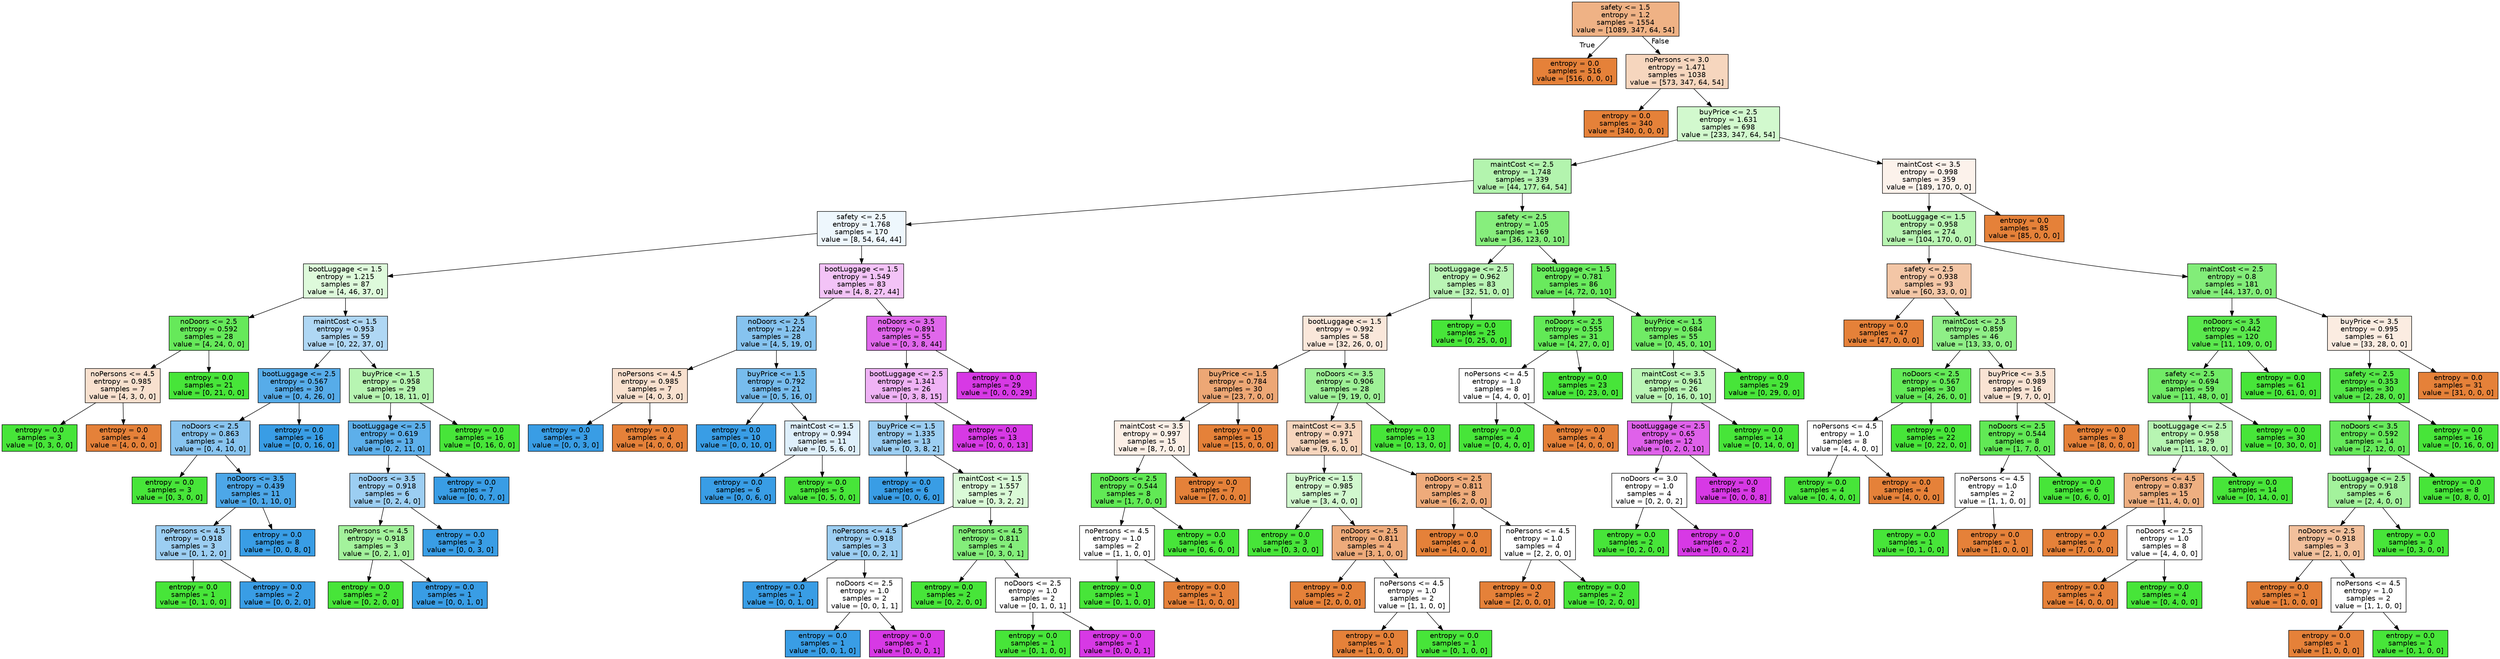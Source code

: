digraph Tree {
node [shape=box, style="filled", color="black", fontname="helvetica"] ;
edge [fontname="helvetica"] ;
0 [label="safety <= 1.5\nentropy = 1.2\nsamples = 1554\nvalue = [1089, 347, 64, 54]", fillcolor="#efb285"] ;
1 [label="entropy = 0.0\nsamples = 516\nvalue = [516, 0, 0, 0]", fillcolor="#e58139"] ;
0 -> 1 [labeldistance=2.5, labelangle=45, headlabel="True"] ;
2 [label="noPersons <= 3.0\nentropy = 1.471\nsamples = 1038\nvalue = [573, 347, 64, 54]", fillcolor="#f6d6be"] ;
0 -> 2 [labeldistance=2.5, labelangle=-45, headlabel="False"] ;
3 [label="entropy = 0.0\nsamples = 340\nvalue = [340, 0, 0, 0]", fillcolor="#e58139"] ;
2 -> 3 ;
4 [label="buyPrice <= 2.5\nentropy = 1.631\nsamples = 698\nvalue = [233, 347, 64, 54]", fillcolor="#d2f9ce"] ;
2 -> 4 ;
5 [label="maintCost <= 2.5\nentropy = 1.748\nsamples = 339\nvalue = [44, 177, 64, 54]", fillcolor="#b3f4ae"] ;
4 -> 5 ;
6 [label="safety <= 2.5\nentropy = 1.768\nsamples = 170\nvalue = [8, 54, 64, 44]", fillcolor="#eef7fd"] ;
5 -> 6 ;
7 [label="bootLuggage <= 1.5\nentropy = 1.215\nsamples = 87\nvalue = [4, 46, 37, 0]", fillcolor="#defadb"] ;
6 -> 7 ;
8 [label="noDoors <= 2.5\nentropy = 0.592\nsamples = 28\nvalue = [4, 24, 0, 0]", fillcolor="#66e95a"] ;
7 -> 8 ;
9 [label="noPersons <= 4.5\nentropy = 0.985\nsamples = 7\nvalue = [4, 3, 0, 0]", fillcolor="#f8e0ce"] ;
8 -> 9 ;
10 [label="entropy = 0.0\nsamples = 3\nvalue = [0, 3, 0, 0]", fillcolor="#47e539"] ;
9 -> 10 ;
11 [label="entropy = 0.0\nsamples = 4\nvalue = [4, 0, 0, 0]", fillcolor="#e58139"] ;
9 -> 11 ;
12 [label="entropy = 0.0\nsamples = 21\nvalue = [0, 21, 0, 0]", fillcolor="#47e539"] ;
8 -> 12 ;
13 [label="maintCost <= 1.5\nentropy = 0.953\nsamples = 59\nvalue = [0, 22, 37, 0]", fillcolor="#afd7f4"] ;
7 -> 13 ;
14 [label="bootLuggage <= 2.5\nentropy = 0.567\nsamples = 30\nvalue = [0, 4, 26, 0]", fillcolor="#57ace9"] ;
13 -> 14 ;
15 [label="noDoors <= 2.5\nentropy = 0.863\nsamples = 14\nvalue = [0, 4, 10, 0]", fillcolor="#88c4ef"] ;
14 -> 15 ;
16 [label="entropy = 0.0\nsamples = 3\nvalue = [0, 3, 0, 0]", fillcolor="#47e539"] ;
15 -> 16 ;
17 [label="noDoors <= 3.5\nentropy = 0.439\nsamples = 11\nvalue = [0, 1, 10, 0]", fillcolor="#4da7e8"] ;
15 -> 17 ;
18 [label="noPersons <= 4.5\nentropy = 0.918\nsamples = 3\nvalue = [0, 1, 2, 0]", fillcolor="#9ccef2"] ;
17 -> 18 ;
19 [label="entropy = 0.0\nsamples = 1\nvalue = [0, 1, 0, 0]", fillcolor="#47e539"] ;
18 -> 19 ;
20 [label="entropy = 0.0\nsamples = 2\nvalue = [0, 0, 2, 0]", fillcolor="#399de5"] ;
18 -> 20 ;
21 [label="entropy = 0.0\nsamples = 8\nvalue = [0, 0, 8, 0]", fillcolor="#399de5"] ;
17 -> 21 ;
22 [label="entropy = 0.0\nsamples = 16\nvalue = [0, 0, 16, 0]", fillcolor="#399de5"] ;
14 -> 22 ;
23 [label="buyPrice <= 1.5\nentropy = 0.958\nsamples = 29\nvalue = [0, 18, 11, 0]", fillcolor="#b7f5b2"] ;
13 -> 23 ;
24 [label="bootLuggage <= 2.5\nentropy = 0.619\nsamples = 13\nvalue = [0, 2, 11, 0]", fillcolor="#5dafea"] ;
23 -> 24 ;
25 [label="noDoors <= 3.5\nentropy = 0.918\nsamples = 6\nvalue = [0, 2, 4, 0]", fillcolor="#9ccef2"] ;
24 -> 25 ;
26 [label="noPersons <= 4.5\nentropy = 0.918\nsamples = 3\nvalue = [0, 2, 1, 0]", fillcolor="#a3f29c"] ;
25 -> 26 ;
27 [label="entropy = 0.0\nsamples = 2\nvalue = [0, 2, 0, 0]", fillcolor="#47e539"] ;
26 -> 27 ;
28 [label="entropy = 0.0\nsamples = 1\nvalue = [0, 0, 1, 0]", fillcolor="#399de5"] ;
26 -> 28 ;
29 [label="entropy = 0.0\nsamples = 3\nvalue = [0, 0, 3, 0]", fillcolor="#399de5"] ;
25 -> 29 ;
30 [label="entropy = 0.0\nsamples = 7\nvalue = [0, 0, 7, 0]", fillcolor="#399de5"] ;
24 -> 30 ;
31 [label="entropy = 0.0\nsamples = 16\nvalue = [0, 16, 0, 0]", fillcolor="#47e539"] ;
23 -> 31 ;
32 [label="bootLuggage <= 1.5\nentropy = 1.549\nsamples = 83\nvalue = [4, 8, 27, 44]", fillcolor="#f3c3f7"] ;
6 -> 32 ;
33 [label="noDoors <= 2.5\nentropy = 1.224\nsamples = 28\nvalue = [4, 5, 19, 0]", fillcolor="#86c3ef"] ;
32 -> 33 ;
34 [label="noPersons <= 4.5\nentropy = 0.985\nsamples = 7\nvalue = [4, 0, 3, 0]", fillcolor="#f8e0ce"] ;
33 -> 34 ;
35 [label="entropy = 0.0\nsamples = 3\nvalue = [0, 0, 3, 0]", fillcolor="#399de5"] ;
34 -> 35 ;
36 [label="entropy = 0.0\nsamples = 4\nvalue = [4, 0, 0, 0]", fillcolor="#e58139"] ;
34 -> 36 ;
37 [label="buyPrice <= 1.5\nentropy = 0.792\nsamples = 21\nvalue = [0, 5, 16, 0]", fillcolor="#77bced"] ;
33 -> 37 ;
38 [label="entropy = 0.0\nsamples = 10\nvalue = [0, 0, 10, 0]", fillcolor="#399de5"] ;
37 -> 38 ;
39 [label="maintCost <= 1.5\nentropy = 0.994\nsamples = 11\nvalue = [0, 5, 6, 0]", fillcolor="#deeffb"] ;
37 -> 39 ;
40 [label="entropy = 0.0\nsamples = 6\nvalue = [0, 0, 6, 0]", fillcolor="#399de5"] ;
39 -> 40 ;
41 [label="entropy = 0.0\nsamples = 5\nvalue = [0, 5, 0, 0]", fillcolor="#47e539"] ;
39 -> 41 ;
42 [label="noDoors <= 3.5\nentropy = 0.891\nsamples = 55\nvalue = [0, 3, 8, 44]", fillcolor="#e067eb"] ;
32 -> 42 ;
43 [label="bootLuggage <= 2.5\nentropy = 1.341\nsamples = 26\nvalue = [0, 3, 8, 15]", fillcolor="#efb2f5"] ;
42 -> 43 ;
44 [label="buyPrice <= 1.5\nentropy = 1.335\nsamples = 13\nvalue = [0, 3, 8, 2]", fillcolor="#9ccef2"] ;
43 -> 44 ;
45 [label="entropy = 0.0\nsamples = 6\nvalue = [0, 0, 6, 0]", fillcolor="#399de5"] ;
44 -> 45 ;
46 [label="maintCost <= 1.5\nentropy = 1.557\nsamples = 7\nvalue = [0, 3, 2, 2]", fillcolor="#dafad7"] ;
44 -> 46 ;
47 [label="noPersons <= 4.5\nentropy = 0.918\nsamples = 3\nvalue = [0, 0, 2, 1]", fillcolor="#9ccef2"] ;
46 -> 47 ;
48 [label="entropy = 0.0\nsamples = 1\nvalue = [0, 0, 1, 0]", fillcolor="#399de5"] ;
47 -> 48 ;
49 [label="noDoors <= 2.5\nentropy = 1.0\nsamples = 2\nvalue = [0, 0, 1, 1]", fillcolor="#ffffff"] ;
47 -> 49 ;
50 [label="entropy = 0.0\nsamples = 1\nvalue = [0, 0, 1, 0]", fillcolor="#399de5"] ;
49 -> 50 ;
51 [label="entropy = 0.0\nsamples = 1\nvalue = [0, 0, 0, 1]", fillcolor="#d739e5"] ;
49 -> 51 ;
52 [label="noPersons <= 4.5\nentropy = 0.811\nsamples = 4\nvalue = [0, 3, 0, 1]", fillcolor="#84ee7b"] ;
46 -> 52 ;
53 [label="entropy = 0.0\nsamples = 2\nvalue = [0, 2, 0, 0]", fillcolor="#47e539"] ;
52 -> 53 ;
54 [label="noDoors <= 2.5\nentropy = 1.0\nsamples = 2\nvalue = [0, 1, 0, 1]", fillcolor="#ffffff"] ;
52 -> 54 ;
55 [label="entropy = 0.0\nsamples = 1\nvalue = [0, 1, 0, 0]", fillcolor="#47e539"] ;
54 -> 55 ;
56 [label="entropy = 0.0\nsamples = 1\nvalue = [0, 0, 0, 1]", fillcolor="#d739e5"] ;
54 -> 56 ;
57 [label="entropy = 0.0\nsamples = 13\nvalue = [0, 0, 0, 13]", fillcolor="#d739e5"] ;
43 -> 57 ;
58 [label="entropy = 0.0\nsamples = 29\nvalue = [0, 0, 0, 29]", fillcolor="#d739e5"] ;
42 -> 58 ;
59 [label="safety <= 2.5\nentropy = 1.05\nsamples = 169\nvalue = [36, 123, 0, 10]", fillcolor="#87ee7d"] ;
5 -> 59 ;
60 [label="bootLuggage <= 2.5\nentropy = 0.962\nsamples = 83\nvalue = [32, 51, 0, 0]", fillcolor="#baf5b5"] ;
59 -> 60 ;
61 [label="bootLuggage <= 1.5\nentropy = 0.992\nsamples = 58\nvalue = [32, 26, 0, 0]", fillcolor="#fae7da"] ;
60 -> 61 ;
62 [label="buyPrice <= 1.5\nentropy = 0.784\nsamples = 30\nvalue = [23, 7, 0, 0]", fillcolor="#eda775"] ;
61 -> 62 ;
63 [label="maintCost <= 3.5\nentropy = 0.997\nsamples = 15\nvalue = [8, 7, 0, 0]", fillcolor="#fcefe6"] ;
62 -> 63 ;
64 [label="noDoors <= 2.5\nentropy = 0.544\nsamples = 8\nvalue = [1, 7, 0, 0]", fillcolor="#61e955"] ;
63 -> 64 ;
65 [label="noPersons <= 4.5\nentropy = 1.0\nsamples = 2\nvalue = [1, 1, 0, 0]", fillcolor="#ffffff"] ;
64 -> 65 ;
66 [label="entropy = 0.0\nsamples = 1\nvalue = [0, 1, 0, 0]", fillcolor="#47e539"] ;
65 -> 66 ;
67 [label="entropy = 0.0\nsamples = 1\nvalue = [1, 0, 0, 0]", fillcolor="#e58139"] ;
65 -> 67 ;
68 [label="entropy = 0.0\nsamples = 6\nvalue = [0, 6, 0, 0]", fillcolor="#47e539"] ;
64 -> 68 ;
69 [label="entropy = 0.0\nsamples = 7\nvalue = [7, 0, 0, 0]", fillcolor="#e58139"] ;
63 -> 69 ;
70 [label="entropy = 0.0\nsamples = 15\nvalue = [15, 0, 0, 0]", fillcolor="#e58139"] ;
62 -> 70 ;
71 [label="noDoors <= 3.5\nentropy = 0.906\nsamples = 28\nvalue = [9, 19, 0, 0]", fillcolor="#9ef197"] ;
61 -> 71 ;
72 [label="maintCost <= 3.5\nentropy = 0.971\nsamples = 15\nvalue = [9, 6, 0, 0]", fillcolor="#f6d5bd"] ;
71 -> 72 ;
73 [label="buyPrice <= 1.5\nentropy = 0.985\nsamples = 7\nvalue = [3, 4, 0, 0]", fillcolor="#d1f8ce"] ;
72 -> 73 ;
74 [label="entropy = 0.0\nsamples = 3\nvalue = [0, 3, 0, 0]", fillcolor="#47e539"] ;
73 -> 74 ;
75 [label="noDoors <= 2.5\nentropy = 0.811\nsamples = 4\nvalue = [3, 1, 0, 0]", fillcolor="#eeab7b"] ;
73 -> 75 ;
76 [label="entropy = 0.0\nsamples = 2\nvalue = [2, 0, 0, 0]", fillcolor="#e58139"] ;
75 -> 76 ;
77 [label="noPersons <= 4.5\nentropy = 1.0\nsamples = 2\nvalue = [1, 1, 0, 0]", fillcolor="#ffffff"] ;
75 -> 77 ;
78 [label="entropy = 0.0\nsamples = 1\nvalue = [1, 0, 0, 0]", fillcolor="#e58139"] ;
77 -> 78 ;
79 [label="entropy = 0.0\nsamples = 1\nvalue = [0, 1, 0, 0]", fillcolor="#47e539"] ;
77 -> 79 ;
80 [label="noDoors <= 2.5\nentropy = 0.811\nsamples = 8\nvalue = [6, 2, 0, 0]", fillcolor="#eeab7b"] ;
72 -> 80 ;
81 [label="entropy = 0.0\nsamples = 4\nvalue = [4, 0, 0, 0]", fillcolor="#e58139"] ;
80 -> 81 ;
82 [label="noPersons <= 4.5\nentropy = 1.0\nsamples = 4\nvalue = [2, 2, 0, 0]", fillcolor="#ffffff"] ;
80 -> 82 ;
83 [label="entropy = 0.0\nsamples = 2\nvalue = [2, 0, 0, 0]", fillcolor="#e58139"] ;
82 -> 83 ;
84 [label="entropy = 0.0\nsamples = 2\nvalue = [0, 2, 0, 0]", fillcolor="#47e539"] ;
82 -> 84 ;
85 [label="entropy = 0.0\nsamples = 13\nvalue = [0, 13, 0, 0]", fillcolor="#47e539"] ;
71 -> 85 ;
86 [label="entropy = 0.0\nsamples = 25\nvalue = [0, 25, 0, 0]", fillcolor="#47e539"] ;
60 -> 86 ;
87 [label="bootLuggage <= 1.5\nentropy = 0.781\nsamples = 86\nvalue = [4, 72, 0, 10]", fillcolor="#69ea5d"] ;
59 -> 87 ;
88 [label="noDoors <= 2.5\nentropy = 0.555\nsamples = 31\nvalue = [4, 27, 0, 0]", fillcolor="#62e956"] ;
87 -> 88 ;
89 [label="noPersons <= 4.5\nentropy = 1.0\nsamples = 8\nvalue = [4, 4, 0, 0]", fillcolor="#ffffff"] ;
88 -> 89 ;
90 [label="entropy = 0.0\nsamples = 4\nvalue = [0, 4, 0, 0]", fillcolor="#47e539"] ;
89 -> 90 ;
91 [label="entropy = 0.0\nsamples = 4\nvalue = [4, 0, 0, 0]", fillcolor="#e58139"] ;
89 -> 91 ;
92 [label="entropy = 0.0\nsamples = 23\nvalue = [0, 23, 0, 0]", fillcolor="#47e539"] ;
88 -> 92 ;
93 [label="buyPrice <= 1.5\nentropy = 0.684\nsamples = 55\nvalue = [0, 45, 0, 10]", fillcolor="#70eb65"] ;
87 -> 93 ;
94 [label="maintCost <= 3.5\nentropy = 0.961\nsamples = 26\nvalue = [0, 16, 0, 10]", fillcolor="#baf5b5"] ;
93 -> 94 ;
95 [label="bootLuggage <= 2.5\nentropy = 0.65\nsamples = 12\nvalue = [0, 2, 0, 10]", fillcolor="#df61ea"] ;
94 -> 95 ;
96 [label="noDoors <= 3.0\nentropy = 1.0\nsamples = 4\nvalue = [0, 2, 0, 2]", fillcolor="#ffffff"] ;
95 -> 96 ;
97 [label="entropy = 0.0\nsamples = 2\nvalue = [0, 2, 0, 0]", fillcolor="#47e539"] ;
96 -> 97 ;
98 [label="entropy = 0.0\nsamples = 2\nvalue = [0, 0, 0, 2]", fillcolor="#d739e5"] ;
96 -> 98 ;
99 [label="entropy = 0.0\nsamples = 8\nvalue = [0, 0, 0, 8]", fillcolor="#d739e5"] ;
95 -> 99 ;
100 [label="entropy = 0.0\nsamples = 14\nvalue = [0, 14, 0, 0]", fillcolor="#47e539"] ;
94 -> 100 ;
101 [label="entropy = 0.0\nsamples = 29\nvalue = [0, 29, 0, 0]", fillcolor="#47e539"] ;
93 -> 101 ;
102 [label="maintCost <= 3.5\nentropy = 0.998\nsamples = 359\nvalue = [189, 170, 0, 0]", fillcolor="#fcf2eb"] ;
4 -> 102 ;
103 [label="bootLuggage <= 1.5\nentropy = 0.958\nsamples = 274\nvalue = [104, 170, 0, 0]", fillcolor="#b8f5b2"] ;
102 -> 103 ;
104 [label="safety <= 2.5\nentropy = 0.938\nsamples = 93\nvalue = [60, 33, 0, 0]", fillcolor="#f3c6a6"] ;
103 -> 104 ;
105 [label="entropy = 0.0\nsamples = 47\nvalue = [47, 0, 0, 0]", fillcolor="#e58139"] ;
104 -> 105 ;
106 [label="maintCost <= 2.5\nentropy = 0.859\nsamples = 46\nvalue = [13, 33, 0, 0]", fillcolor="#8fef87"] ;
104 -> 106 ;
107 [label="noDoors <= 2.5\nentropy = 0.567\nsamples = 30\nvalue = [4, 26, 0, 0]", fillcolor="#63e957"] ;
106 -> 107 ;
108 [label="noPersons <= 4.5\nentropy = 1.0\nsamples = 8\nvalue = [4, 4, 0, 0]", fillcolor="#ffffff"] ;
107 -> 108 ;
109 [label="entropy = 0.0\nsamples = 4\nvalue = [0, 4, 0, 0]", fillcolor="#47e539"] ;
108 -> 109 ;
110 [label="entropy = 0.0\nsamples = 4\nvalue = [4, 0, 0, 0]", fillcolor="#e58139"] ;
108 -> 110 ;
111 [label="entropy = 0.0\nsamples = 22\nvalue = [0, 22, 0, 0]", fillcolor="#47e539"] ;
107 -> 111 ;
112 [label="buyPrice <= 3.5\nentropy = 0.989\nsamples = 16\nvalue = [9, 7, 0, 0]", fillcolor="#f9e3d3"] ;
106 -> 112 ;
113 [label="noDoors <= 2.5\nentropy = 0.544\nsamples = 8\nvalue = [1, 7, 0, 0]", fillcolor="#61e955"] ;
112 -> 113 ;
114 [label="noPersons <= 4.5\nentropy = 1.0\nsamples = 2\nvalue = [1, 1, 0, 0]", fillcolor="#ffffff"] ;
113 -> 114 ;
115 [label="entropy = 0.0\nsamples = 1\nvalue = [0, 1, 0, 0]", fillcolor="#47e539"] ;
114 -> 115 ;
116 [label="entropy = 0.0\nsamples = 1\nvalue = [1, 0, 0, 0]", fillcolor="#e58139"] ;
114 -> 116 ;
117 [label="entropy = 0.0\nsamples = 6\nvalue = [0, 6, 0, 0]", fillcolor="#47e539"] ;
113 -> 117 ;
118 [label="entropy = 0.0\nsamples = 8\nvalue = [8, 0, 0, 0]", fillcolor="#e58139"] ;
112 -> 118 ;
119 [label="maintCost <= 2.5\nentropy = 0.8\nsamples = 181\nvalue = [44, 137, 0, 0]", fillcolor="#82ed79"] ;
103 -> 119 ;
120 [label="noDoors <= 3.5\nentropy = 0.442\nsamples = 120\nvalue = [11, 109, 0, 0]", fillcolor="#5ae84d"] ;
119 -> 120 ;
121 [label="safety <= 2.5\nentropy = 0.694\nsamples = 59\nvalue = [11, 48, 0, 0]", fillcolor="#71eb66"] ;
120 -> 121 ;
122 [label="bootLuggage <= 2.5\nentropy = 0.958\nsamples = 29\nvalue = [11, 18, 0, 0]", fillcolor="#b7f5b2"] ;
121 -> 122 ;
123 [label="noPersons <= 4.5\nentropy = 0.837\nsamples = 15\nvalue = [11, 4, 0, 0]", fillcolor="#eeaf81"] ;
122 -> 123 ;
124 [label="entropy = 0.0\nsamples = 7\nvalue = [7, 0, 0, 0]", fillcolor="#e58139"] ;
123 -> 124 ;
125 [label="noDoors <= 2.5\nentropy = 1.0\nsamples = 8\nvalue = [4, 4, 0, 0]", fillcolor="#ffffff"] ;
123 -> 125 ;
126 [label="entropy = 0.0\nsamples = 4\nvalue = [4, 0, 0, 0]", fillcolor="#e58139"] ;
125 -> 126 ;
127 [label="entropy = 0.0\nsamples = 4\nvalue = [0, 4, 0, 0]", fillcolor="#47e539"] ;
125 -> 127 ;
128 [label="entropy = 0.0\nsamples = 14\nvalue = [0, 14, 0, 0]", fillcolor="#47e539"] ;
122 -> 128 ;
129 [label="entropy = 0.0\nsamples = 30\nvalue = [0, 30, 0, 0]", fillcolor="#47e539"] ;
121 -> 129 ;
130 [label="entropy = 0.0\nsamples = 61\nvalue = [0, 61, 0, 0]", fillcolor="#47e539"] ;
120 -> 130 ;
131 [label="buyPrice <= 3.5\nentropy = 0.995\nsamples = 61\nvalue = [33, 28, 0, 0]", fillcolor="#fbece1"] ;
119 -> 131 ;
132 [label="safety <= 2.5\nentropy = 0.353\nsamples = 30\nvalue = [2, 28, 0, 0]", fillcolor="#54e747"] ;
131 -> 132 ;
133 [label="noDoors <= 3.5\nentropy = 0.592\nsamples = 14\nvalue = [2, 12, 0, 0]", fillcolor="#66e95a"] ;
132 -> 133 ;
134 [label="bootLuggage <= 2.5\nentropy = 0.918\nsamples = 6\nvalue = [2, 4, 0, 0]", fillcolor="#a3f29c"] ;
133 -> 134 ;
135 [label="noDoors <= 2.5\nentropy = 0.918\nsamples = 3\nvalue = [2, 1, 0, 0]", fillcolor="#f2c09c"] ;
134 -> 135 ;
136 [label="entropy = 0.0\nsamples = 1\nvalue = [1, 0, 0, 0]", fillcolor="#e58139"] ;
135 -> 136 ;
137 [label="noPersons <= 4.5\nentropy = 1.0\nsamples = 2\nvalue = [1, 1, 0, 0]", fillcolor="#ffffff"] ;
135 -> 137 ;
138 [label="entropy = 0.0\nsamples = 1\nvalue = [1, 0, 0, 0]", fillcolor="#e58139"] ;
137 -> 138 ;
139 [label="entropy = 0.0\nsamples = 1\nvalue = [0, 1, 0, 0]", fillcolor="#47e539"] ;
137 -> 139 ;
140 [label="entropy = 0.0\nsamples = 3\nvalue = [0, 3, 0, 0]", fillcolor="#47e539"] ;
134 -> 140 ;
141 [label="entropy = 0.0\nsamples = 8\nvalue = [0, 8, 0, 0]", fillcolor="#47e539"] ;
133 -> 141 ;
142 [label="entropy = 0.0\nsamples = 16\nvalue = [0, 16, 0, 0]", fillcolor="#47e539"] ;
132 -> 142 ;
143 [label="entropy = 0.0\nsamples = 31\nvalue = [31, 0, 0, 0]", fillcolor="#e58139"] ;
131 -> 143 ;
144 [label="entropy = 0.0\nsamples = 85\nvalue = [85, 0, 0, 0]", fillcolor="#e58139"] ;
102 -> 144 ;
}